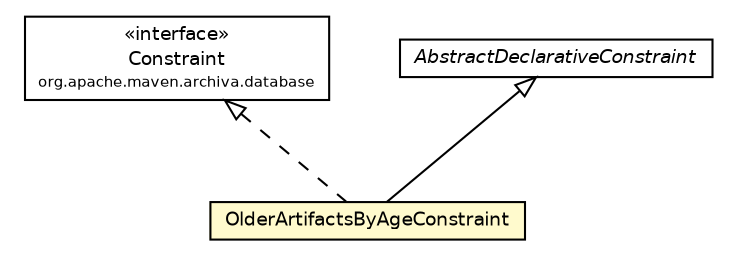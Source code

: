 #!/usr/local/bin/dot
#
# Class diagram 
# Generated by UmlGraph version 4.6 (http://www.spinellis.gr/sw/umlgraph)
#

digraph G {
	edge [fontname="Helvetica",fontsize=10,labelfontname="Helvetica",labelfontsize=10];
	node [fontname="Helvetica",fontsize=10,shape=plaintext];
	// org.apache.maven.archiva.database.Constraint
	c94241 [label=<<table border="0" cellborder="1" cellspacing="0" cellpadding="2" port="p" href="../Constraint.html">
		<tr><td><table border="0" cellspacing="0" cellpadding="1">
			<tr><td> &laquo;interface&raquo; </td></tr>
			<tr><td> Constraint </td></tr>
			<tr><td><font point-size="7.0"> org.apache.maven.archiva.database </font></td></tr>
		</table></td></tr>
		</table>>, fontname="Helvetica", fontcolor="black", fontsize=9.0];
	// org.apache.maven.archiva.database.constraints.OlderArtifactsByAgeConstraint
	c94265 [label=<<table border="0" cellborder="1" cellspacing="0" cellpadding="2" port="p" bgcolor="lemonChiffon" href="./OlderArtifactsByAgeConstraint.html">
		<tr><td><table border="0" cellspacing="0" cellpadding="1">
			<tr><td> OlderArtifactsByAgeConstraint </td></tr>
		</table></td></tr>
		</table>>, fontname="Helvetica", fontcolor="black", fontsize=9.0];
	// org.apache.maven.archiva.database.constraints.AbstractDeclarativeConstraint
	c94276 [label=<<table border="0" cellborder="1" cellspacing="0" cellpadding="2" port="p" href="./AbstractDeclarativeConstraint.html">
		<tr><td><table border="0" cellspacing="0" cellpadding="1">
			<tr><td><font face="Helvetica-Oblique"> AbstractDeclarativeConstraint </font></td></tr>
		</table></td></tr>
		</table>>, fontname="Helvetica", fontcolor="black", fontsize=9.0];
	//org.apache.maven.archiva.database.constraints.OlderArtifactsByAgeConstraint extends org.apache.maven.archiva.database.constraints.AbstractDeclarativeConstraint
	c94276:p -> c94265:p [dir=back,arrowtail=empty];
	//org.apache.maven.archiva.database.constraints.OlderArtifactsByAgeConstraint implements org.apache.maven.archiva.database.Constraint
	c94241:p -> c94265:p [dir=back,arrowtail=empty,style=dashed];
}

